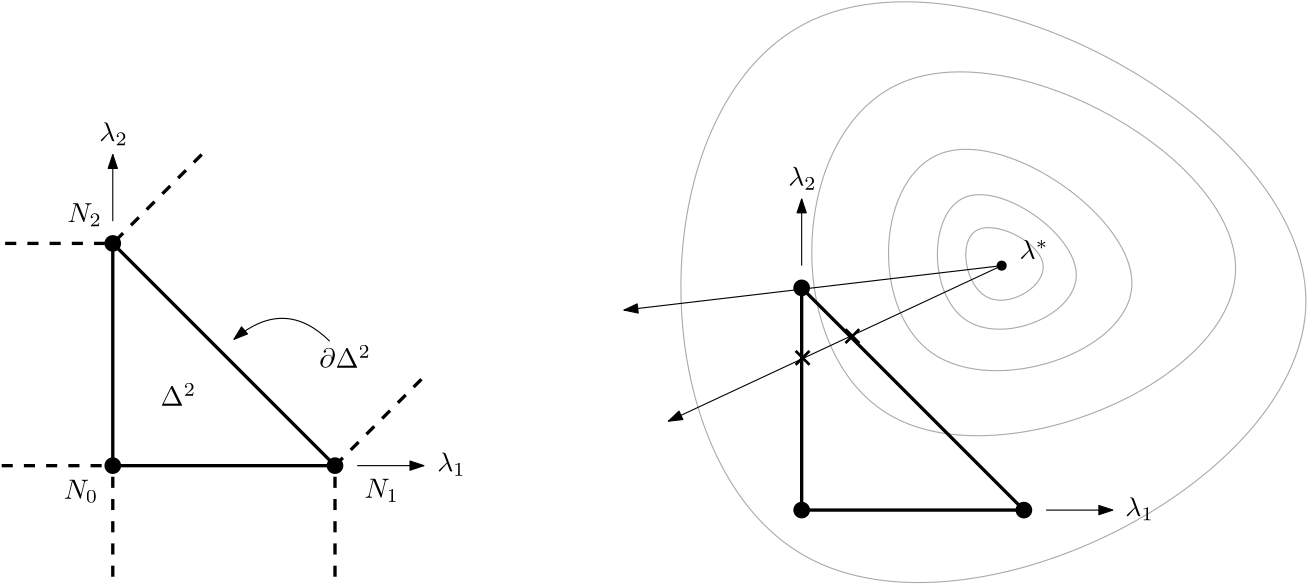 <?xml version="1.0"?>
<!DOCTYPE ipe SYSTEM "ipe.dtd">
<ipe version="70206" creator="Ipe 7.2.7">
<info created="D:20190110113304" modified="D:20190110132008"/>
<ipestyle name="basic">
<symbol name="arrow/arc(spx)">
<path stroke="sym-stroke" fill="sym-stroke" pen="sym-pen">
0 0 m
-1 0.333 l
-1 -0.333 l
h
</path>
</symbol>
<symbol name="arrow/farc(spx)">
<path stroke="sym-stroke" fill="white" pen="sym-pen">
0 0 m
-1 0.333 l
-1 -0.333 l
h
</path>
</symbol>
<symbol name="arrow/ptarc(spx)">
<path stroke="sym-stroke" fill="sym-stroke" pen="sym-pen">
0 0 m
-1 0.333 l
-0.8 0 l
-1 -0.333 l
h
</path>
</symbol>
<symbol name="arrow/fptarc(spx)">
<path stroke="sym-stroke" fill="white" pen="sym-pen">
0 0 m
-1 0.333 l
-0.8 0 l
-1 -0.333 l
h
</path>
</symbol>
<symbol name="mark/circle(sx)" transformations="translations">
<path fill="sym-stroke">
0.6 0 0 0.6 0 0 e
0.4 0 0 0.4 0 0 e
</path>
</symbol>
<symbol name="mark/disk(sx)" transformations="translations">
<path fill="sym-stroke">
0.6 0 0 0.6 0 0 e
</path>
</symbol>
<symbol name="mark/fdisk(sfx)" transformations="translations">
<group>
<path fill="sym-fill">
0.5 0 0 0.5 0 0 e
</path>
<path fill="sym-stroke" fillrule="eofill">
0.6 0 0 0.6 0 0 e
0.4 0 0 0.4 0 0 e
</path>
</group>
</symbol>
<symbol name="mark/box(sx)" transformations="translations">
<path fill="sym-stroke" fillrule="eofill">
-0.6 -0.6 m
0.6 -0.6 l
0.6 0.6 l
-0.6 0.6 l
h
-0.4 -0.4 m
0.4 -0.4 l
0.4 0.4 l
-0.4 0.4 l
h
</path>
</symbol>
<symbol name="mark/square(sx)" transformations="translations">
<path fill="sym-stroke">
-0.6 -0.6 m
0.6 -0.6 l
0.6 0.6 l
-0.6 0.6 l
h
</path>
</symbol>
<symbol name="mark/fsquare(sfx)" transformations="translations">
<group>
<path fill="sym-fill">
-0.5 -0.5 m
0.5 -0.5 l
0.5 0.5 l
-0.5 0.5 l
h
</path>
<path fill="sym-stroke" fillrule="eofill">
-0.6 -0.6 m
0.6 -0.6 l
0.6 0.6 l
-0.6 0.6 l
h
-0.4 -0.4 m
0.4 -0.4 l
0.4 0.4 l
-0.4 0.4 l
h
</path>
</group>
</symbol>
<symbol name="mark/cross(sx)" transformations="translations">
<group>
<path fill="sym-stroke">
-0.43 -0.57 m
0.57 0.43 l
0.43 0.57 l
-0.57 -0.43 l
h
</path>
<path fill="sym-stroke">
-0.43 0.57 m
0.57 -0.43 l
0.43 -0.57 l
-0.57 0.43 l
h
</path>
</group>
</symbol>
<symbol name="arrow/fnormal(spx)">
<path stroke="sym-stroke" fill="white" pen="sym-pen">
0 0 m
-1 0.333 l
-1 -0.333 l
h
</path>
</symbol>
<symbol name="arrow/pointed(spx)">
<path stroke="sym-stroke" fill="sym-stroke" pen="sym-pen">
0 0 m
-1 0.333 l
-0.8 0 l
-1 -0.333 l
h
</path>
</symbol>
<symbol name="arrow/fpointed(spx)">
<path stroke="sym-stroke" fill="white" pen="sym-pen">
0 0 m
-1 0.333 l
-0.8 0 l
-1 -0.333 l
h
</path>
</symbol>
<symbol name="arrow/linear(spx)">
<path stroke="sym-stroke" pen="sym-pen">
-1 0.333 m
0 0 l
-1 -0.333 l
</path>
</symbol>
<symbol name="arrow/fdouble(spx)">
<path stroke="sym-stroke" fill="white" pen="sym-pen">
0 0 m
-1 0.333 l
-1 -0.333 l
h
-1 0 m
-2 0.333 l
-2 -0.333 l
h
</path>
</symbol>
<symbol name="arrow/double(spx)">
<path stroke="sym-stroke" fill="sym-stroke" pen="sym-pen">
0 0 m
-1 0.333 l
-1 -0.333 l
h
-1 0 m
-2 0.333 l
-2 -0.333 l
h
</path>
</symbol>
<pen name="heavier" value="0.8"/>
<pen name="fat" value="1.2"/>
<pen name="ultrafat" value="2"/>
<symbolsize name="large" value="5"/>
<symbolsize name="small" value="2"/>
<symbolsize name="tiny" value="1.1"/>
<arrowsize name="large" value="10"/>
<arrowsize name="small" value="5"/>
<arrowsize name="tiny" value="3"/>
<color name="red" value="1 0 0"/>
<color name="green" value="0 1 0"/>
<color name="blue" value="0 0 1"/>
<color name="yellow" value="1 1 0"/>
<color name="orange" value="1 0.647 0"/>
<color name="gold" value="1 0.843 0"/>
<color name="purple" value="0.627 0.125 0.941"/>
<color name="gray" value="0.745"/>
<color name="brown" value="0.647 0.165 0.165"/>
<color name="navy" value="0 0 0.502"/>
<color name="pink" value="1 0.753 0.796"/>
<color name="seagreen" value="0.18 0.545 0.341"/>
<color name="turquoise" value="0.251 0.878 0.816"/>
<color name="violet" value="0.933 0.51 0.933"/>
<color name="darkblue" value="0 0 0.545"/>
<color name="darkcyan" value="0 0.545 0.545"/>
<color name="darkgray" value="0.663"/>
<color name="darkgreen" value="0 0.392 0"/>
<color name="darkmagenta" value="0.545 0 0.545"/>
<color name="darkorange" value="1 0.549 0"/>
<color name="darkred" value="0.545 0 0"/>
<color name="lightblue" value="0.678 0.847 0.902"/>
<color name="lightcyan" value="0.878 1 1"/>
<color name="lightgray" value="0.827"/>
<color name="lightgreen" value="0.565 0.933 0.565"/>
<color name="lightyellow" value="1 1 0.878"/>
<dashstyle name="dashed" value="[4] 0"/>
<dashstyle name="dotted" value="[1 3] 0"/>
<dashstyle name="dash dotted" value="[4 2 1 2] 0"/>
<dashstyle name="dash dot dotted" value="[4 2 1 2 1 2] 0"/>
<textsize name="large" value="\large"/>
<textsize name="Large" value="\Large"/>
<textsize name="LARGE" value="\LARGE"/>
<textsize name="huge" value="\huge"/>
<textsize name="Huge" value="\Huge"/>
<textsize name="small" value="\small"/>
<textsize name="footnote" value="\footnotesize"/>
<textsize name="tiny" value="\tiny"/>
<textstyle name="center" begin="\begin{center}" end="\end{center}"/>
<textstyle name="itemize" begin="\begin{itemize}" end="\end{itemize}"/>
<textstyle name="item" begin="\begin{itemize}\item{}" end="\end{itemize}"/>
<gridsize name="4 pts" value="4"/>
<gridsize name="8 pts (~3 mm)" value="8"/>
<gridsize name="16 pts (~6 mm)" value="16"/>
<gridsize name="32 pts (~12 mm)" value="32"/>
<gridsize name="10 pts (~3.5 mm)" value="10"/>
<gridsize name="20 pts (~7 mm)" value="20"/>
<gridsize name="14 pts (~5 mm)" value="14"/>
<gridsize name="28 pts (~10 mm)" value="28"/>
<gridsize name="56 pts (~20 mm)" value="56"/>
<anglesize name="90 deg" value="90"/>
<anglesize name="60 deg" value="60"/>
<anglesize name="45 deg" value="45"/>
<anglesize name="30 deg" value="30"/>
<anglesize name="22.5 deg" value="22.5"/>
<opacity name="10%" value="0.1"/>
<opacity name="30%" value="0.3"/>
<opacity name="50%" value="0.5"/>
<opacity name="75%" value="0.75"/>
<tiling name="falling" angle="-60" step="4" width="1"/>
<tiling name="rising" angle="30" step="4" width="1"/>
</ipestyle>
<page>
<layer name="alpha"/>
<view layers="alpha" active="alpha"/>
<path layer="alpha" matrix="1 0 0 1 -16 -16" stroke="black" pen="fat">
128 720 m
128 640 l
208 640 l
128 720 l
</path>
<path matrix="1 0 0 1 -16 -56" stroke="black" arrow="normal/small">
128 768 m
128 792 l
</path>
<path matrix="1 0 0 1 -56 -16" stroke="black" arrow="normal/small">
256 640 m
280 640 l
</path>
<text matrix="1 0 0 1 -84.8522 -83.2069" transformations="translations" pos="192 824" stroke="black" type="label" width="10.281" height="6.923" depth="1.49" valign="baseline" style="math">\lambda_2</text>
<path matrix="1 0 0 1 -59.6322 -47.3373" stroke="black" arrow="normal/small">
249.734 716.129 m
233.452 732.256
215.247 716.794 c
</path>
<text matrix="1 0 0 1 -62.9692 -53.8841" transformations="translations" pos="249.329 713.122" stroke="black" type="label" width="18.614" height="8.11" depth="0" valign="baseline" style="math">\partial \Delta^2</text>
<text matrix="1 0 0 1 -85.1665 -21.403" transformations="translations" pos="214.375 666.933" stroke="black" type="label" width="12.772" height="8.11" depth="0" valign="baseline" style="math">\Delta^2</text>
<path matrix="1 0 0 1 5.52771 -31.3793" stroke="darkgray">
416 704
408 752
456 728 u
</path>
<path matrix="1 0 0 1 5.52771 -31.3793" stroke="darkgray">
400 688
400 776
480 720 u
</path>
<path matrix="1 0 0 1 5.52771 -31.3793" stroke="darkgray">
376 664
384 808
520 712 u
</path>
<path matrix="1 0 0 1 5.52771 -31.3793" stroke="darkgray">
344 616
352 856
592 720 u
</path>
<path matrix="1 0 0 1 -10.4723 -47.3793" stroke="darkgray">
312 544
312 928
672 728 u
</path>
<path matrix="1 0 0 1 232 -32" stroke="black" pen="fat">
128 720 m
128 640 l
208 640 l
128 720 l
</path>
<path matrix="1 0 0 1 192 -32" stroke="black" arrow="normal/small">
256 640 m
280 640 l
</path>
<path matrix="1 0 0 1 232 -72" stroke="black" arrow="normal/small">
128 768 m
128 792 l
</path>
<text matrix="1 0 0 1 163.148 -99.2069" transformations="translations" pos="192 824" stroke="black" type="label" width="10.281" height="6.923" depth="1.49" valign="baseline" style="math">\lambda_2</text>
<text matrix="1 0 0 1 2.79573 -27.0814" transformations="translations" pos="435.634 725.463" stroke="black" type="label" width="10.392" height="6.918" depth="0" valign="baseline" style="math">\lambda^*</text>
<use matrix="1 0 0 1 8 -32" name="mark/disk(sx)" pos="424 728" size="normal" stroke="black"/>
<path matrix="1 0 0 1 8 -32" stroke="black" arrow="normal/small">
424 728 m
288 712 l
</path>
<path matrix="1 0 0 1 8 -32" stroke="black" arrow="normal/small">
424 728 m
304 672 l
</path>
<use name="mark/cross(sx)" pos="360.328 662.806" size="large" stroke="black"/>
<use name="mark/cross(sx)" pos="378.252 670.62" size="large" stroke="black"/>
<use name="mark/disk(sx)" pos="112 704" size="large" stroke="black"/>
<use name="mark/disk(sx)" pos="112 624" size="large" stroke="black"/>
<use name="mark/disk(sx)" pos="192 624" size="large" stroke="black"/>
<use name="mark/disk(sx)" pos="360 688" size="large" stroke="black"/>
<use name="mark/disk(sx)" pos="360 608" size="large" stroke="black"/>
<use name="mark/disk(sx)" pos="440 608" size="large" stroke="black"/>
<path stroke="black" dash="dashed" pen="fat">
144 736 m
112 704 l
72 704 l
</path>
<text matrix="1 0 0 1 -147.21 -18.1296" transformations="translations" pos="376 640" stroke="black" type="label" width="10.281" height="6.923" depth="1.49" valign="baseline" style="math">\lambda_1</text>
<path stroke="black" dash="dashed" pen="fat">
192 584 m
192 624 l
224 656 l
</path>
<path stroke="black" dash="dashed" pen="fat">
112 584 m
112 624 l
</path>
<path stroke="black" dash="dashed" pen="fat">
72 624 m
112 624 l
</path>
<text matrix="1 0 0 1 15.618 -24.3671" transformations="translations" pos="80 736" stroke="black" type="label" width="12.474" height="6.812" depth="1.49" valign="baseline" style="math">N_2</text>
<text matrix="1 0 0 1 -29.4233 36.4377" transformations="translations" pos="232 576" stroke="black" type="label" width="12.474" height="6.812" depth="1.49" valign="baseline" style="math">N_1</text>
<text matrix="1 0 0 1 14.3065 12.1199" transformations="translations" pos="80 600" stroke="black" type="label" width="12.474" height="6.812" depth="1.49" valign="baseline" style="math">N_0</text>
<text matrix="1 0 0 1 100.487 -34.2049" transformations="translations" pos="376 640" stroke="black" type="label" width="10.281" height="6.923" depth="1.49" valign="baseline" style="math">\lambda_1</text>
</page>
</ipe>
